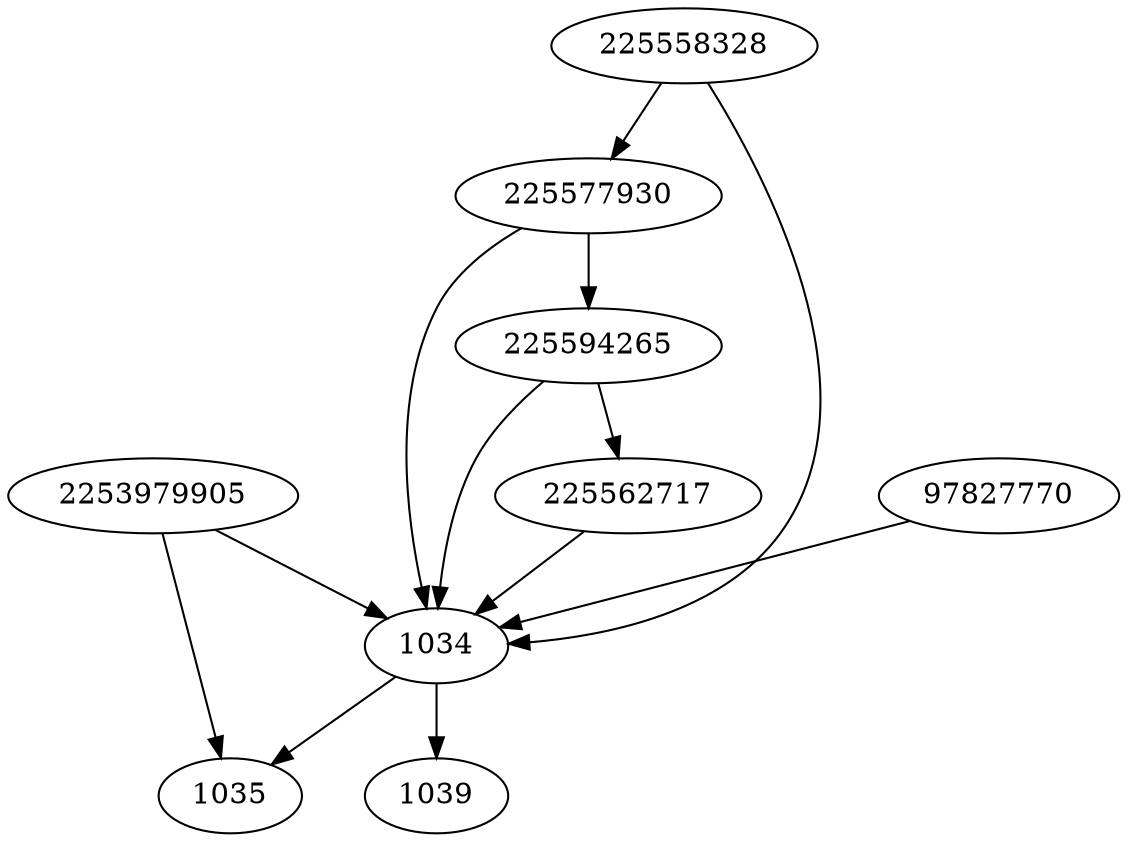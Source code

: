 strict digraph  {
2253979905;
225577930;
1035;
1034;
1039;
225558328;
225594265;
97827770;
225562717;
2253979905 -> 1034;
2253979905 -> 1035;
225577930 -> 225594265;
225577930 -> 1034;
1034 -> 1035;
1034 -> 1039;
225558328 -> 1034;
225558328 -> 225577930;
225594265 -> 225562717;
225594265 -> 1034;
97827770 -> 1034;
225562717 -> 1034;
}
